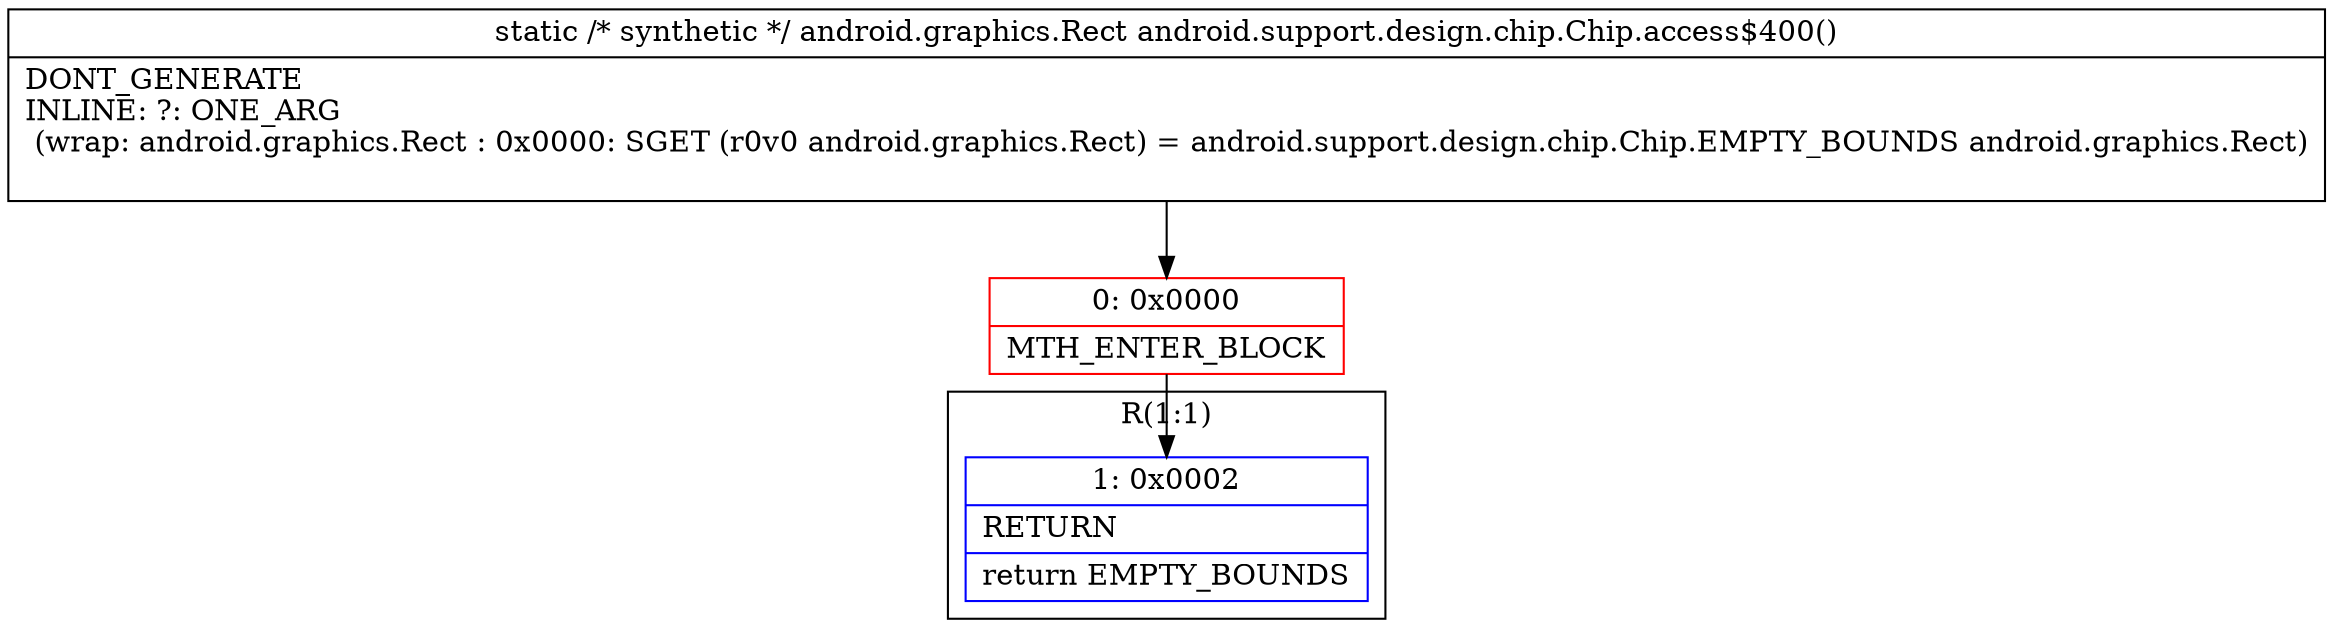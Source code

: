 digraph "CFG forandroid.support.design.chip.Chip.access$400()Landroid\/graphics\/Rect;" {
subgraph cluster_Region_1712999683 {
label = "R(1:1)";
node [shape=record,color=blue];
Node_1 [shape=record,label="{1\:\ 0x0002|RETURN\l|return EMPTY_BOUNDS\l}"];
}
Node_0 [shape=record,color=red,label="{0\:\ 0x0000|MTH_ENTER_BLOCK\l}"];
MethodNode[shape=record,label="{static \/* synthetic *\/ android.graphics.Rect android.support.design.chip.Chip.access$400()  | DONT_GENERATE\lINLINE: ?: ONE_ARG  \l  (wrap: android.graphics.Rect : 0x0000: SGET  (r0v0 android.graphics.Rect) =  android.support.design.chip.Chip.EMPTY_BOUNDS android.graphics.Rect)\l\l}"];
MethodNode -> Node_0;
Node_0 -> Node_1;
}

